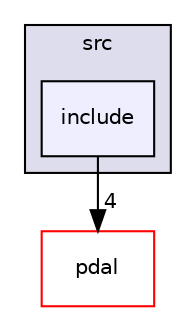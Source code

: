 digraph "pdal/java/native/src/include" {
  compound=true
  node [ fontsize="10", fontname="Helvetica"];
  edge [ labelfontsize="10", labelfontname="Helvetica"];
  subgraph clusterdir_513b71a9b6aa052ea57684f2ed08fa99 {
    graph [ bgcolor="#ddddee", pencolor="black", label="src" fontname="Helvetica", fontsize="10", URL="dir_513b71a9b6aa052ea57684f2ed08fa99.html"]
  dir_ea0c381211b4953b3a73cd1a7fcd1400 [shape=box, label="include", style="filled", fillcolor="#eeeeff", pencolor="black", URL="dir_ea0c381211b4953b3a73cd1a7fcd1400.html"];
  }
  dir_37e2adedb6e706efcbfadb5213756005 [shape=box label="pdal" fillcolor="white" style="filled" color="red" URL="dir_37e2adedb6e706efcbfadb5213756005.html"];
  dir_ea0c381211b4953b3a73cd1a7fcd1400->dir_37e2adedb6e706efcbfadb5213756005 [headlabel="4", labeldistance=1.5 headhref="dir_000048_000050.html"];
}
